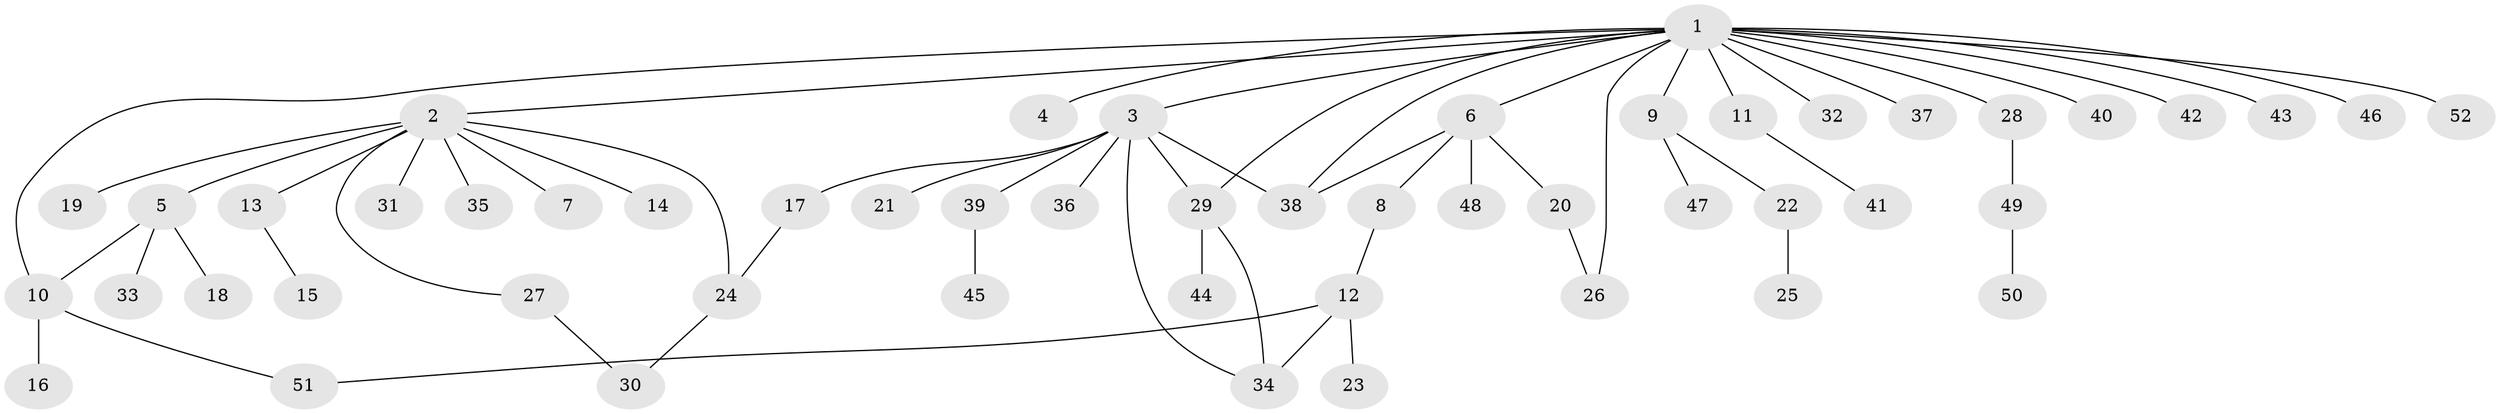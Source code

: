 // coarse degree distribution, {16: 0.02702702702702703, 10: 0.02702702702702703, 7: 0.02702702702702703, 1: 0.6756756756756757, 3: 0.08108108108108109, 5: 0.02702702702702703, 2: 0.08108108108108109, 4: 0.05405405405405406}
// Generated by graph-tools (version 1.1) at 2025/51/02/27/25 19:51:57]
// undirected, 52 vertices, 61 edges
graph export_dot {
graph [start="1"]
  node [color=gray90,style=filled];
  1;
  2;
  3;
  4;
  5;
  6;
  7;
  8;
  9;
  10;
  11;
  12;
  13;
  14;
  15;
  16;
  17;
  18;
  19;
  20;
  21;
  22;
  23;
  24;
  25;
  26;
  27;
  28;
  29;
  30;
  31;
  32;
  33;
  34;
  35;
  36;
  37;
  38;
  39;
  40;
  41;
  42;
  43;
  44;
  45;
  46;
  47;
  48;
  49;
  50;
  51;
  52;
  1 -- 2;
  1 -- 3;
  1 -- 4;
  1 -- 6;
  1 -- 9;
  1 -- 10;
  1 -- 11;
  1 -- 26;
  1 -- 28;
  1 -- 29;
  1 -- 32;
  1 -- 37;
  1 -- 38;
  1 -- 40;
  1 -- 42;
  1 -- 43;
  1 -- 46;
  1 -- 52;
  2 -- 5;
  2 -- 7;
  2 -- 13;
  2 -- 14;
  2 -- 19;
  2 -- 24;
  2 -- 27;
  2 -- 31;
  2 -- 35;
  3 -- 17;
  3 -- 21;
  3 -- 29;
  3 -- 34;
  3 -- 36;
  3 -- 38;
  3 -- 39;
  5 -- 10;
  5 -- 18;
  5 -- 33;
  6 -- 8;
  6 -- 20;
  6 -- 38;
  6 -- 48;
  8 -- 12;
  9 -- 22;
  9 -- 47;
  10 -- 16;
  10 -- 51;
  11 -- 41;
  12 -- 23;
  12 -- 34;
  12 -- 51;
  13 -- 15;
  17 -- 24;
  20 -- 26;
  22 -- 25;
  24 -- 30;
  27 -- 30;
  28 -- 49;
  29 -- 34;
  29 -- 44;
  39 -- 45;
  49 -- 50;
}
